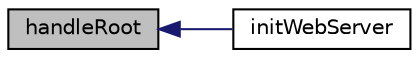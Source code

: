 digraph "handleRoot"
{
  edge [fontname="Helvetica",fontsize="10",labelfontname="Helvetica",labelfontsize="10"];
  node [fontname="Helvetica",fontsize="10",shape=record];
  rankdir="LR";
  Node6 [label="handleRoot",height=0.2,width=0.4,color="black", fillcolor="grey75", style="filled", fontcolor="black"];
  Node6 -> Node7 [dir="back",color="midnightblue",fontsize="10",style="solid",fontname="Helvetica"];
  Node7 [label="initWebServer",height=0.2,width=0.4,color="black", fillcolor="white", style="filled",URL="$_my_web_server_8h.html#ac1d1d30e5624bbbd10ee1c9101ff6b72"];
}
